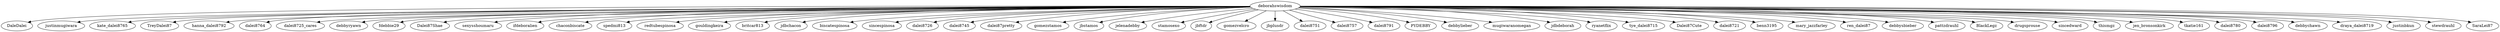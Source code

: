 strict digraph {
"deborahswisdom" -> "DaleDalei"
"deborahswisdom" -> "justinmugiwara"
"deborahswisdom" -> "kate_dalei8765"
"deborahswisdom" -> "TreyDalei87"
"deborahswisdom" -> "hanna_dalei8792"
"deborahswisdom" -> "dalei8764"
"deborahswisdom" -> "dalei8725_cares"
"deborahswisdom" -> "debbyryawn"
"deborahswisdom" -> "fdebbie29"
"deborahswisdom" -> "Dalei87Shae"
"deborahswisdom" -> "sexysshoumaru"
"deborahswisdom" -> "ifdeboralien"
"deborahswisdom" -> "chaconbiscate"
"deborahswisdom" -> "spedmi813"
"deborahswisdom" -> "redtubespinosa"
"deborahswisdom" -> "gouldingkeira"
"deborahswisdom" -> "britcar813"
"deborahswisdom" -> "jdbchacon"
"deborahswisdom" -> "biscatespinosa"
"deborahswisdom" -> "sincespinosa"
"deborahswisdom" -> "dalei8726"
"deborahswisdom" -> "fdebbie29"
"deborahswisdom" -> "dalei8745"
"deborahswisdom" -> "dalei87pretty"
"deborahswisdom" -> "gomezstamos"
"deborahswisdom" -> "jbstamos"
"deborahswisdom" -> "jelenadebby"
"deborahswisdom" -> "stamosexo"
"deborahswisdom" -> "jbftdr"
"deborahswisdom" -> "gomezvelcro"
"deborahswisdom" -> "jbplusdr"
"deborahswisdom" -> "dalei8751"
"deborahswisdom" -> "dalei8757"
"deborahswisdom" -> "dalei8725_cares"
"deborahswisdom" -> "dalei8791"
"deborahswisdom" -> "PYDEBBY"
"deborahswisdom" -> "debbylieber"
"deborahswisdom" -> "gomezvelcro"
"deborahswisdom" -> "mugiwaranomegan"
"deborahswisdom" -> "jdbdeborah"
"deborahswisdom" -> "ryanetflix"
"deborahswisdom" -> "hanna_dalei8792"
"deborahswisdom" -> "tye_dalei8715"
"deborahswisdom" -> "Dalei87Cute"
"deborahswisdom" -> "tye_dalei8715"
"deborahswisdom" -> "dalei87pretty"
"deborahswisdom" -> "dalei8721"
"deborahswisdom" -> "benn3195"
"deborahswisdom" -> "dalei8745"
"deborahswisdom" -> "mary_jazzfarley"
"deborahswisdom" -> "dalei8726"
"deborahswisdom" -> "fdebbie29"
"deborahswisdom" -> "ren_dalei87"
"deborahswisdom" -> "debbysbieber"
"deborahswisdom" -> "pattzdrauhl"
"deborahswisdom" -> "BlackLegz"
"deborahswisdom" -> "drugsprouse"
"deborahswisdom" -> "sincedward"
"deborahswisdom" -> "dalei8745"
"deborahswisdom" -> "dalei8726"
"deborahswisdom" -> "tye_dalei8715"
"deborahswisdom" -> "mary_jazzfarley"
"deborahswisdom" -> "dalei8721"
"deborahswisdom" -> "thismgz"
"deborahswisdom" -> "mary_jazzfarley"
"deborahswisdom" -> "jen_bronsonkirk"
"deborahswisdom" -> "tkatie161"
"deborahswisdom" -> "gomezvelcro"
"deborahswisdom" -> "Dalei87Shae"
"deborahswisdom" -> "dalei8780"
"deborahswisdom" -> "dalei8796"
"deborahswisdom" -> "debbychawn"
"deborahswisdom" -> "britcar813"
"deborahswisdom" -> "spedmi813"
"deborahswisdom" -> "redtubespinosa"
"deborahswisdom" -> "draya_dalei8719"
"deborahswisdom" -> "benn3195"
"deborahswisdom" -> "Dalei87Cute"
"deborahswisdom" -> "ren_dalei87"
"deborahswisdom" -> "justinbkun"
"deborahswisdom" -> "debbysbieber"
"deborahswisdom" -> "stewdrauhl"
"deborahswisdom" -> "sincedward"
"deborahswisdom" -> "pattzdrauhl"
"deborahswisdom" -> "kate_dalei8765"
"deborahswisdom" -> "draya_dalei8719"
"deborahswisdom" -> "hanna_dalei8792"
"deborahswisdom" -> "benn3195"
"deborahswisdom" -> "SaraLei87"
"deborahswisdom" -> "ren_dalei87"
"deborahswisdom" -> "dalei87pretty"
"deborahswisdom" -> "fdebbie29"
"deborahswisdom" -> "Dalei87Cute"
}